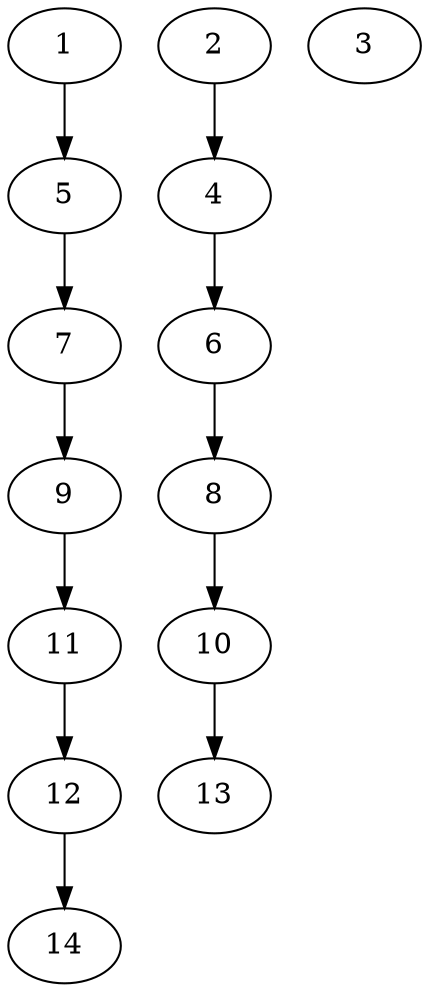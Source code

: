 // DAG (tier=1-easy, mode=compute, n=14, ccr=0.264, fat=0.500, density=0.291, regular=0.635, jump=0.004, mindata=262144, maxdata=2097152)
// DAG automatically generated by daggen at Sun Aug 24 16:33:32 2025
// /home/ermia/Project/Environments/daggen/bin/daggen --dot --ccr 0.264 --fat 0.500 --regular 0.635 --density 0.291 --jump 0.004 --mindata 262144 --maxdata 2097152 -n 14 
digraph G {
  1 [size="1037638871435781", alpha="0.10", expect_size="518819435717890"]
  1 -> 5 [size ="20153630720000"]
  2 [size="480066185945088", alpha="0.03", expect_size="240033092972544"]
  2 -> 4 [size ="19791209299968"]
  3 [size="2942228156943422", alpha="0.19", expect_size="1471114078471711"]
  4 [size="19659801024453796", alpha="0.20", expect_size="9829900512226898"]
  4 -> 6 [size ="29996663963648"]
  5 [size="1035549119378096128", alpha="0.17", expect_size="517774559689048064"]
  5 -> 7 [size ="8188489367552"]
  6 [size="694294647667344", alpha="0.04", expect_size="347147323833672"]
  6 -> 8 [size ="20153630720000"]
  7 [size="685345119292882944", alpha="0.09", expect_size="342672559646441472"]
  7 -> 9 [size ="6218651271168"]
  8 [size="335767467278902", alpha="0.15", expect_size="167883733639451"]
  8 -> 10 [size ="1015893983232"]
  9 [size="5073127056917659648", alpha="0.10", expect_size="2536563528458829824"]
  9 -> 11 [size ="23619669327872"]
  10 [size="38323552024728472", alpha="0.03", expect_size="19161776012364236"]
  10 -> 13 [size ="22123913412608"]
  11 [size="2927447317730557952", alpha="0.11", expect_size="1463723658865278976"]
  11 -> 12 [size ="16371282870272"]
  12 [size="18779974032625236", alpha="0.18", expect_size="9389987016312618"]
  12 -> 14 [size ="11093934080000"]
  13 [size="61972759829312152", alpha="0.11", expect_size="30986379914656076"]
  14 [size="288533120051426", alpha="0.14", expect_size="144266560025713"]
}